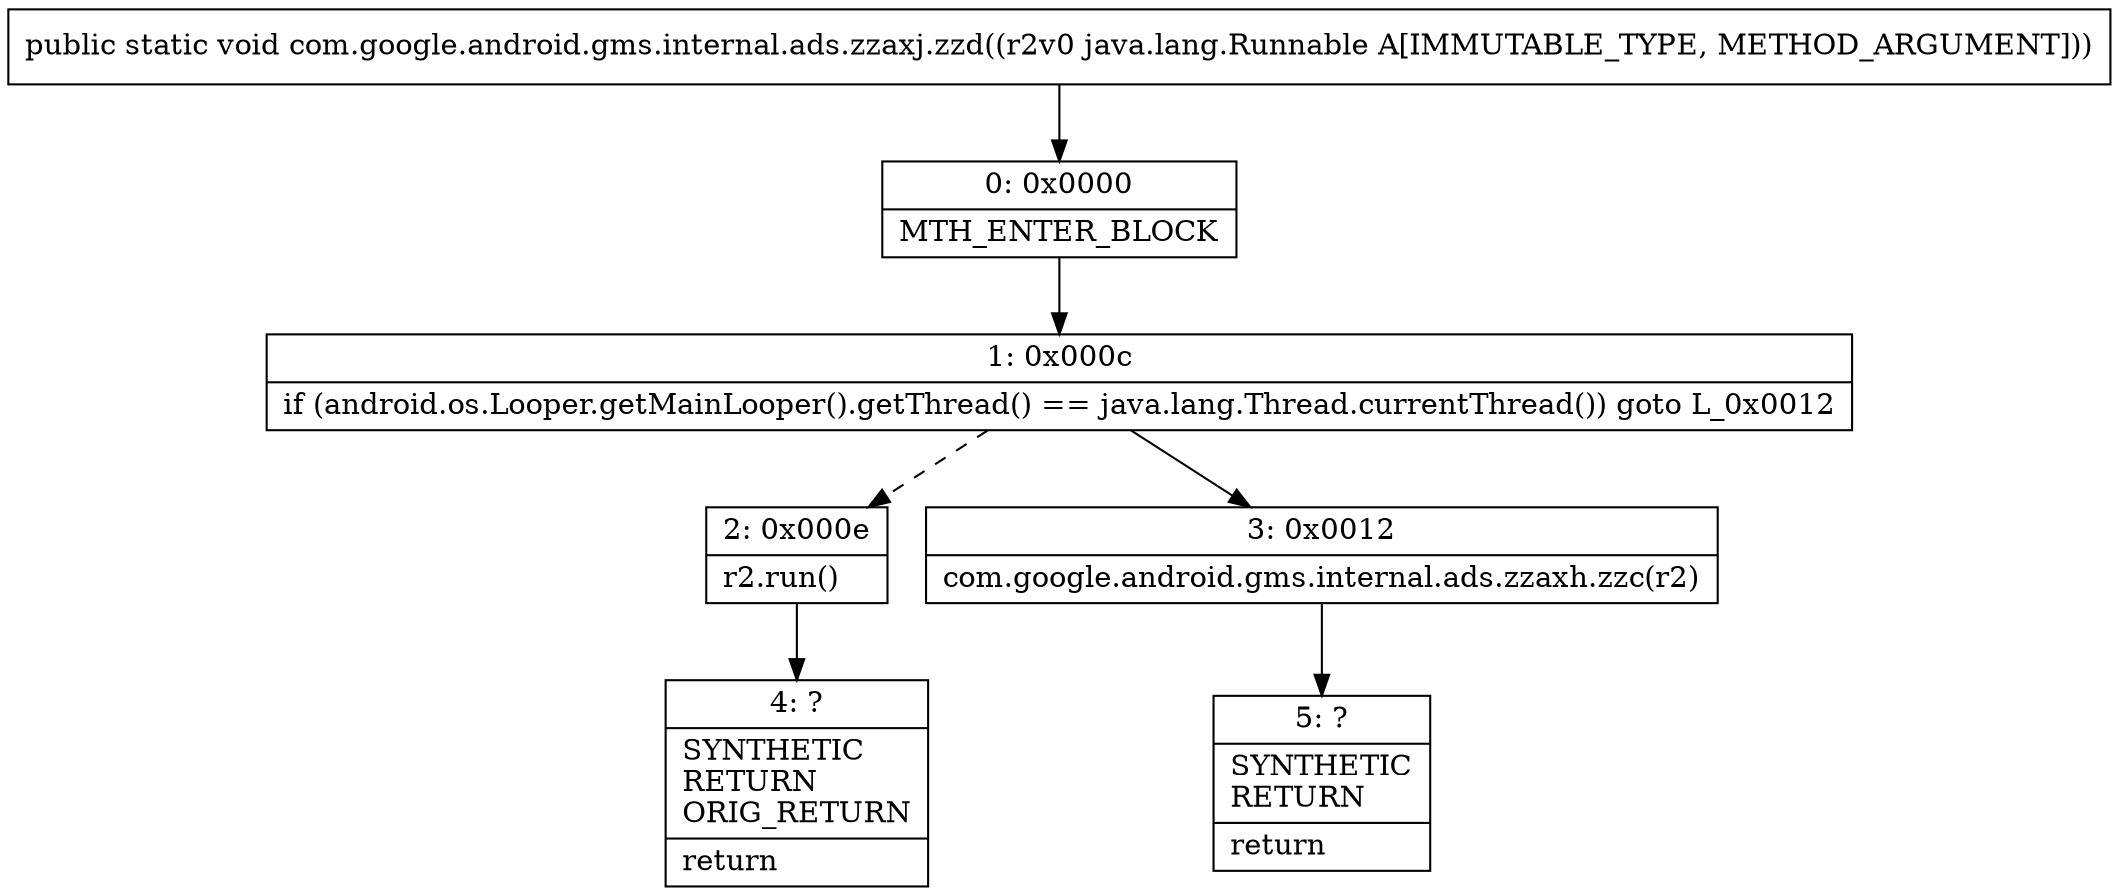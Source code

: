 digraph "CFG forcom.google.android.gms.internal.ads.zzaxj.zzd(Ljava\/lang\/Runnable;)V" {
Node_0 [shape=record,label="{0\:\ 0x0000|MTH_ENTER_BLOCK\l}"];
Node_1 [shape=record,label="{1\:\ 0x000c|if (android.os.Looper.getMainLooper().getThread() == java.lang.Thread.currentThread()) goto L_0x0012\l}"];
Node_2 [shape=record,label="{2\:\ 0x000e|r2.run()\l}"];
Node_3 [shape=record,label="{3\:\ 0x0012|com.google.android.gms.internal.ads.zzaxh.zzc(r2)\l}"];
Node_4 [shape=record,label="{4\:\ ?|SYNTHETIC\lRETURN\lORIG_RETURN\l|return\l}"];
Node_5 [shape=record,label="{5\:\ ?|SYNTHETIC\lRETURN\l|return\l}"];
MethodNode[shape=record,label="{public static void com.google.android.gms.internal.ads.zzaxj.zzd((r2v0 java.lang.Runnable A[IMMUTABLE_TYPE, METHOD_ARGUMENT])) }"];
MethodNode -> Node_0;
Node_0 -> Node_1;
Node_1 -> Node_2[style=dashed];
Node_1 -> Node_3;
Node_2 -> Node_4;
Node_3 -> Node_5;
}

